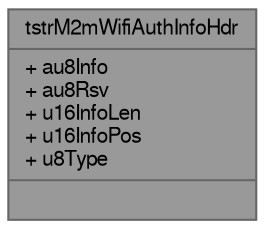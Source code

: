 digraph "tstrM2mWifiAuthInfoHdr"
{
 // LATEX_PDF_SIZE
  bgcolor="transparent";
  edge [fontname=FreeSans,fontsize=10,labelfontname=FreeSans,labelfontsize=10];
  node [fontname=FreeSans,fontsize=10,shape=box,height=0.2,width=0.4];
  Node1 [shape=record,label="{tstrM2mWifiAuthInfoHdr\n|+ au8Info\l+ au8Rsv\l+ u16InfoLen\l+ u16InfoPos\l+ u8Type\l|}",height=0.2,width=0.4,color="gray40", fillcolor="grey60", style="filled", fontcolor="black",tooltip="Generic Wi-Fi authentication information to be sent in a separate HIF message of type M2M_WIFI_IND_CO..."];
}

